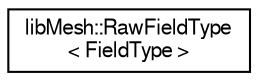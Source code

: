 digraph "Graphical Class Hierarchy"
{
  edge [fontname="FreeSans",fontsize="10",labelfontname="FreeSans",labelfontsize="10"];
  node [fontname="FreeSans",fontsize="10",shape=record];
  rankdir="LR";
  Node1 [label="libMesh::RawFieldType\l\< FieldType \>",height=0.2,width=0.4,color="black", fillcolor="white", style="filled",URL="$structlibMesh_1_1RawFieldType.html"];
}
